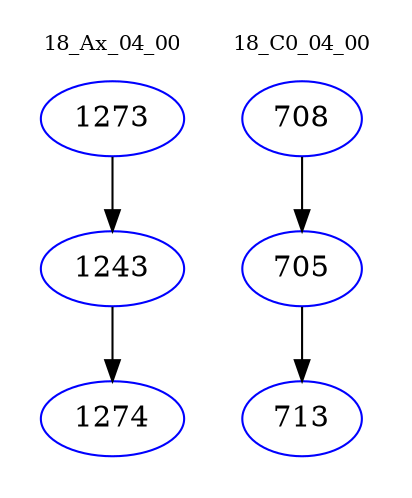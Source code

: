 digraph{
subgraph cluster_0 {
color = white
label = "18_Ax_04_00";
fontsize=10;
T0_1273 [label="1273", color="blue"]
T0_1273 -> T0_1243 [color="black"]
T0_1243 [label="1243", color="blue"]
T0_1243 -> T0_1274 [color="black"]
T0_1274 [label="1274", color="blue"]
}
subgraph cluster_1 {
color = white
label = "18_C0_04_00";
fontsize=10;
T1_708 [label="708", color="blue"]
T1_708 -> T1_705 [color="black"]
T1_705 [label="705", color="blue"]
T1_705 -> T1_713 [color="black"]
T1_713 [label="713", color="blue"]
}
}
